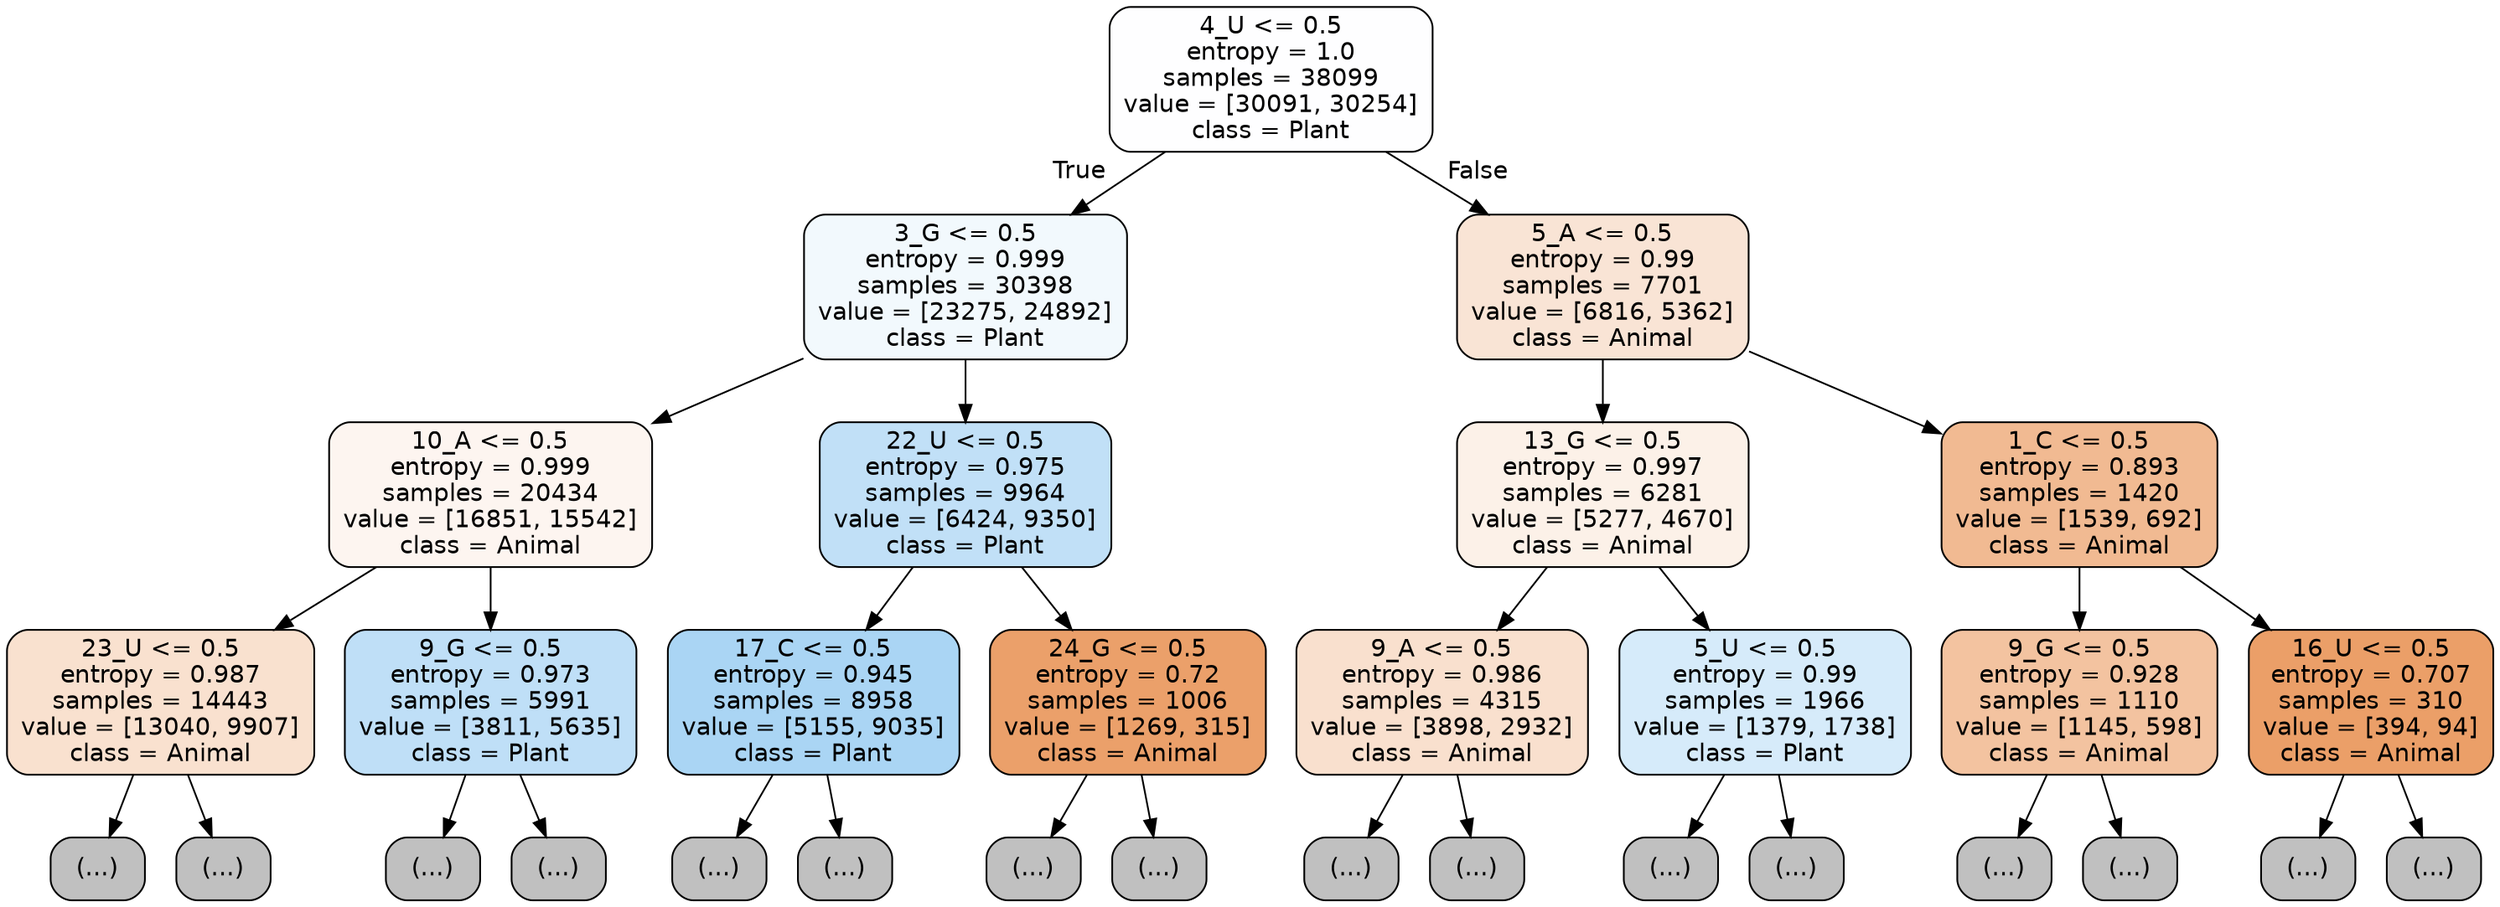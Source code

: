 digraph Tree {
node [shape=box, style="filled, rounded", color="black", fontname="helvetica"] ;
edge [fontname="helvetica"] ;
0 [label="4_U <= 0.5\nentropy = 1.0\nsamples = 38099\nvalue = [30091, 30254]\nclass = Plant", fillcolor="#fefeff"] ;
1 [label="3_G <= 0.5\nentropy = 0.999\nsamples = 30398\nvalue = [23275, 24892]\nclass = Plant", fillcolor="#f2f9fd"] ;
0 -> 1 [labeldistance=2.5, labelangle=45, headlabel="True"] ;
2 [label="10_A <= 0.5\nentropy = 0.999\nsamples = 20434\nvalue = [16851, 15542]\nclass = Animal", fillcolor="#fdf5f0"] ;
1 -> 2 ;
3 [label="23_U <= 0.5\nentropy = 0.987\nsamples = 14443\nvalue = [13040, 9907]\nclass = Animal", fillcolor="#f9e1cf"] ;
2 -> 3 ;
4 [label="(...)", fillcolor="#C0C0C0"] ;
3 -> 4 ;
6541 [label="(...)", fillcolor="#C0C0C0"] ;
3 -> 6541 ;
6854 [label="9_G <= 0.5\nentropy = 0.973\nsamples = 5991\nvalue = [3811, 5635]\nclass = Plant", fillcolor="#bfdff7"] ;
2 -> 6854 ;
6855 [label="(...)", fillcolor="#C0C0C0"] ;
6854 -> 6855 ;
8412 [label="(...)", fillcolor="#C0C0C0"] ;
6854 -> 8412 ;
9147 [label="22_U <= 0.5\nentropy = 0.975\nsamples = 9964\nvalue = [6424, 9350]\nclass = Plant", fillcolor="#c1e0f7"] ;
1 -> 9147 ;
9148 [label="17_C <= 0.5\nentropy = 0.945\nsamples = 8958\nvalue = [5155, 9035]\nclass = Plant", fillcolor="#aad5f4"] ;
9147 -> 9148 ;
9149 [label="(...)", fillcolor="#C0C0C0"] ;
9148 -> 9149 ;
11688 [label="(...)", fillcolor="#C0C0C0"] ;
9148 -> 11688 ;
12411 [label="24_G <= 0.5\nentropy = 0.72\nsamples = 1006\nvalue = [1269, 315]\nclass = Animal", fillcolor="#eba06a"] ;
9147 -> 12411 ;
12412 [label="(...)", fillcolor="#C0C0C0"] ;
12411 -> 12412 ;
12761 [label="(...)", fillcolor="#C0C0C0"] ;
12411 -> 12761 ;
12784 [label="5_A <= 0.5\nentropy = 0.99\nsamples = 7701\nvalue = [6816, 5362]\nclass = Animal", fillcolor="#f9e4d5"] ;
0 -> 12784 [labeldistance=2.5, labelangle=-45, headlabel="False"] ;
12785 [label="13_G <= 0.5\nentropy = 0.997\nsamples = 6281\nvalue = [5277, 4670]\nclass = Animal", fillcolor="#fcf1e8"] ;
12784 -> 12785 ;
12786 [label="9_A <= 0.5\nentropy = 0.986\nsamples = 4315\nvalue = [3898, 2932]\nclass = Animal", fillcolor="#f9e0ce"] ;
12785 -> 12786 ;
12787 [label="(...)", fillcolor="#C0C0C0"] ;
12786 -> 12787 ;
14636 [label="(...)", fillcolor="#C0C0C0"] ;
12786 -> 14636 ;
15229 [label="5_U <= 0.5\nentropy = 0.99\nsamples = 1966\nvalue = [1379, 1738]\nclass = Plant", fillcolor="#d6ebfa"] ;
12785 -> 15229 ;
15230 [label="(...)", fillcolor="#C0C0C0"] ;
15229 -> 15230 ;
15813 [label="(...)", fillcolor="#C0C0C0"] ;
15229 -> 15813 ;
16128 [label="1_C <= 0.5\nentropy = 0.893\nsamples = 1420\nvalue = [1539, 692]\nclass = Animal", fillcolor="#f1ba92"] ;
12784 -> 16128 ;
16129 [label="9_G <= 0.5\nentropy = 0.928\nsamples = 1110\nvalue = [1145, 598]\nclass = Animal", fillcolor="#f3c3a0"] ;
16128 -> 16129 ;
16130 [label="(...)", fillcolor="#C0C0C0"] ;
16129 -> 16130 ;
16541 [label="(...)", fillcolor="#C0C0C0"] ;
16129 -> 16541 ;
16678 [label="16_U <= 0.5\nentropy = 0.707\nsamples = 310\nvalue = [394, 94]\nclass = Animal", fillcolor="#eb9f68"] ;
16128 -> 16678 ;
16679 [label="(...)", fillcolor="#C0C0C0"] ;
16678 -> 16679 ;
16768 [label="(...)", fillcolor="#C0C0C0"] ;
16678 -> 16768 ;
}